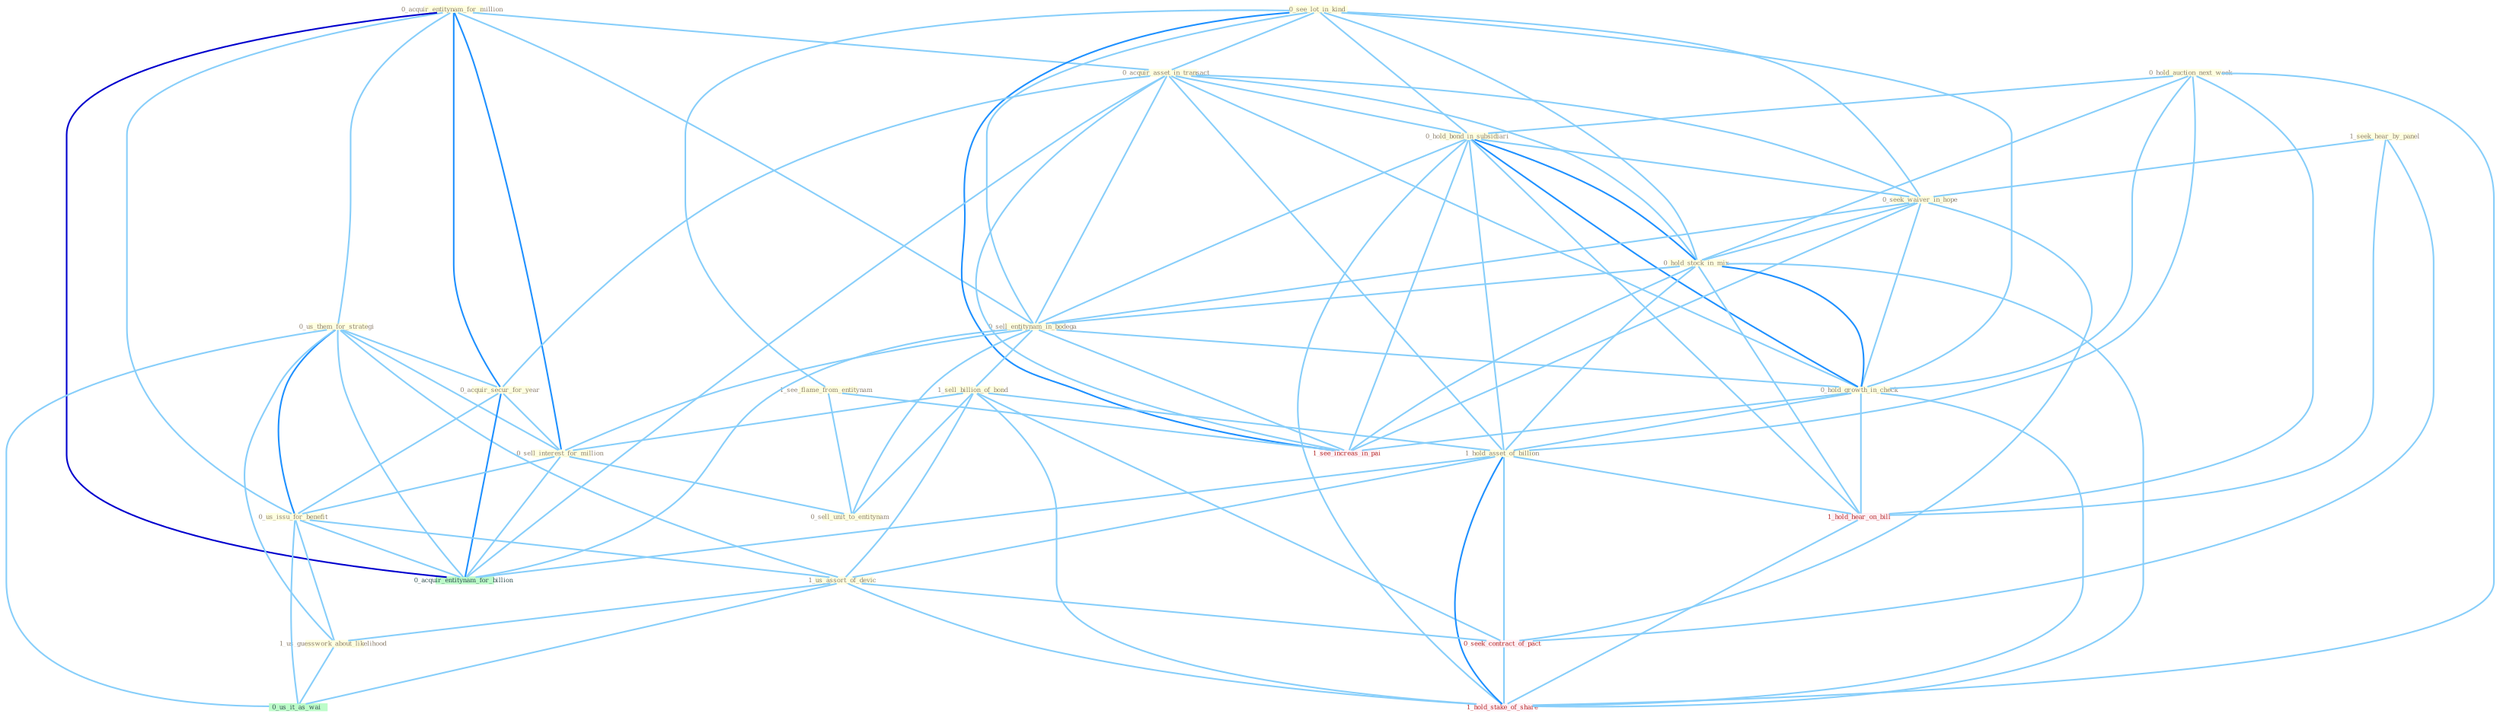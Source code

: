 Graph G{ 
    node
    [shape=polygon,style=filled,width=.5,height=.06,color="#BDFCC9",fixedsize=true,fontsize=4,
    fontcolor="#2f4f4f"];
    {node
    [color="#ffffe0", fontcolor="#8b7d6b"] "0_hold_auction_next_week " "1_seek_hear_by_panel " "0_acquir_entitynam_for_million " "0_see_lot_in_kind " "0_acquir_asset_in_transact " "0_hold_bond_in_subsidiari " "0_seek_waiver_in_hope " "1_see_flame_from_entitynam " "0_us_them_for_strategi " "0_hold_stock_in_mix " "0_sell_entitynam_in_bodega " "0_acquir_secur_for_year " "0_hold_growth_in_check " "1_sell_billion_of_bond " "0_sell_interest_for_million " "1_hold_asset_of_billion " "0_us_issu_for_benefit " "1_us_assort_of_devic " "1_us_guesswork_about_likelihood " "0_sell_unit_to_entitynam "}
{node [color="#fff0f5", fontcolor="#b22222"] "0_seek_contract_of_pact " "1_see_increas_in_pai " "1_hold_hear_on_bill " "1_hold_stake_of_share "}
edge [color="#B0E2FF"];

	"0_hold_auction_next_week " -- "0_hold_bond_in_subsidiari " [w="1", color="#87cefa" ];
	"0_hold_auction_next_week " -- "0_hold_stock_in_mix " [w="1", color="#87cefa" ];
	"0_hold_auction_next_week " -- "0_hold_growth_in_check " [w="1", color="#87cefa" ];
	"0_hold_auction_next_week " -- "1_hold_asset_of_billion " [w="1", color="#87cefa" ];
	"0_hold_auction_next_week " -- "1_hold_hear_on_bill " [w="1", color="#87cefa" ];
	"0_hold_auction_next_week " -- "1_hold_stake_of_share " [w="1", color="#87cefa" ];
	"1_seek_hear_by_panel " -- "0_seek_waiver_in_hope " [w="1", color="#87cefa" ];
	"1_seek_hear_by_panel " -- "0_seek_contract_of_pact " [w="1", color="#87cefa" ];
	"1_seek_hear_by_panel " -- "1_hold_hear_on_bill " [w="1", color="#87cefa" ];
	"0_acquir_entitynam_for_million " -- "0_acquir_asset_in_transact " [w="1", color="#87cefa" ];
	"0_acquir_entitynam_for_million " -- "0_us_them_for_strategi " [w="1", color="#87cefa" ];
	"0_acquir_entitynam_for_million " -- "0_sell_entitynam_in_bodega " [w="1", color="#87cefa" ];
	"0_acquir_entitynam_for_million " -- "0_acquir_secur_for_year " [w="2", color="#1e90ff" , len=0.8];
	"0_acquir_entitynam_for_million " -- "0_sell_interest_for_million " [w="2", color="#1e90ff" , len=0.8];
	"0_acquir_entitynam_for_million " -- "0_us_issu_for_benefit " [w="1", color="#87cefa" ];
	"0_acquir_entitynam_for_million " -- "0_acquir_entitynam_for_billion " [w="3", color="#0000cd" , len=0.6];
	"0_see_lot_in_kind " -- "0_acquir_asset_in_transact " [w="1", color="#87cefa" ];
	"0_see_lot_in_kind " -- "0_hold_bond_in_subsidiari " [w="1", color="#87cefa" ];
	"0_see_lot_in_kind " -- "0_seek_waiver_in_hope " [w="1", color="#87cefa" ];
	"0_see_lot_in_kind " -- "1_see_flame_from_entitynam " [w="1", color="#87cefa" ];
	"0_see_lot_in_kind " -- "0_hold_stock_in_mix " [w="1", color="#87cefa" ];
	"0_see_lot_in_kind " -- "0_sell_entitynam_in_bodega " [w="1", color="#87cefa" ];
	"0_see_lot_in_kind " -- "0_hold_growth_in_check " [w="1", color="#87cefa" ];
	"0_see_lot_in_kind " -- "1_see_increas_in_pai " [w="2", color="#1e90ff" , len=0.8];
	"0_acquir_asset_in_transact " -- "0_hold_bond_in_subsidiari " [w="1", color="#87cefa" ];
	"0_acquir_asset_in_transact " -- "0_seek_waiver_in_hope " [w="1", color="#87cefa" ];
	"0_acquir_asset_in_transact " -- "0_hold_stock_in_mix " [w="1", color="#87cefa" ];
	"0_acquir_asset_in_transact " -- "0_sell_entitynam_in_bodega " [w="1", color="#87cefa" ];
	"0_acquir_asset_in_transact " -- "0_acquir_secur_for_year " [w="1", color="#87cefa" ];
	"0_acquir_asset_in_transact " -- "0_hold_growth_in_check " [w="1", color="#87cefa" ];
	"0_acquir_asset_in_transact " -- "1_hold_asset_of_billion " [w="1", color="#87cefa" ];
	"0_acquir_asset_in_transact " -- "0_acquir_entitynam_for_billion " [w="1", color="#87cefa" ];
	"0_acquir_asset_in_transact " -- "1_see_increas_in_pai " [w="1", color="#87cefa" ];
	"0_hold_bond_in_subsidiari " -- "0_seek_waiver_in_hope " [w="1", color="#87cefa" ];
	"0_hold_bond_in_subsidiari " -- "0_hold_stock_in_mix " [w="2", color="#1e90ff" , len=0.8];
	"0_hold_bond_in_subsidiari " -- "0_sell_entitynam_in_bodega " [w="1", color="#87cefa" ];
	"0_hold_bond_in_subsidiari " -- "0_hold_growth_in_check " [w="2", color="#1e90ff" , len=0.8];
	"0_hold_bond_in_subsidiari " -- "1_hold_asset_of_billion " [w="1", color="#87cefa" ];
	"0_hold_bond_in_subsidiari " -- "1_see_increas_in_pai " [w="1", color="#87cefa" ];
	"0_hold_bond_in_subsidiari " -- "1_hold_hear_on_bill " [w="1", color="#87cefa" ];
	"0_hold_bond_in_subsidiari " -- "1_hold_stake_of_share " [w="1", color="#87cefa" ];
	"0_seek_waiver_in_hope " -- "0_hold_stock_in_mix " [w="1", color="#87cefa" ];
	"0_seek_waiver_in_hope " -- "0_sell_entitynam_in_bodega " [w="1", color="#87cefa" ];
	"0_seek_waiver_in_hope " -- "0_hold_growth_in_check " [w="1", color="#87cefa" ];
	"0_seek_waiver_in_hope " -- "0_seek_contract_of_pact " [w="1", color="#87cefa" ];
	"0_seek_waiver_in_hope " -- "1_see_increas_in_pai " [w="1", color="#87cefa" ];
	"1_see_flame_from_entitynam " -- "0_sell_unit_to_entitynam " [w="1", color="#87cefa" ];
	"1_see_flame_from_entitynam " -- "1_see_increas_in_pai " [w="1", color="#87cefa" ];
	"0_us_them_for_strategi " -- "0_acquir_secur_for_year " [w="1", color="#87cefa" ];
	"0_us_them_for_strategi " -- "0_sell_interest_for_million " [w="1", color="#87cefa" ];
	"0_us_them_for_strategi " -- "0_us_issu_for_benefit " [w="2", color="#1e90ff" , len=0.8];
	"0_us_them_for_strategi " -- "1_us_assort_of_devic " [w="1", color="#87cefa" ];
	"0_us_them_for_strategi " -- "1_us_guesswork_about_likelihood " [w="1", color="#87cefa" ];
	"0_us_them_for_strategi " -- "0_us_it_as_wai " [w="1", color="#87cefa" ];
	"0_us_them_for_strategi " -- "0_acquir_entitynam_for_billion " [w="1", color="#87cefa" ];
	"0_hold_stock_in_mix " -- "0_sell_entitynam_in_bodega " [w="1", color="#87cefa" ];
	"0_hold_stock_in_mix " -- "0_hold_growth_in_check " [w="2", color="#1e90ff" , len=0.8];
	"0_hold_stock_in_mix " -- "1_hold_asset_of_billion " [w="1", color="#87cefa" ];
	"0_hold_stock_in_mix " -- "1_see_increas_in_pai " [w="1", color="#87cefa" ];
	"0_hold_stock_in_mix " -- "1_hold_hear_on_bill " [w="1", color="#87cefa" ];
	"0_hold_stock_in_mix " -- "1_hold_stake_of_share " [w="1", color="#87cefa" ];
	"0_sell_entitynam_in_bodega " -- "0_hold_growth_in_check " [w="1", color="#87cefa" ];
	"0_sell_entitynam_in_bodega " -- "1_sell_billion_of_bond " [w="1", color="#87cefa" ];
	"0_sell_entitynam_in_bodega " -- "0_sell_interest_for_million " [w="1", color="#87cefa" ];
	"0_sell_entitynam_in_bodega " -- "0_sell_unit_to_entitynam " [w="1", color="#87cefa" ];
	"0_sell_entitynam_in_bodega " -- "0_acquir_entitynam_for_billion " [w="1", color="#87cefa" ];
	"0_sell_entitynam_in_bodega " -- "1_see_increas_in_pai " [w="1", color="#87cefa" ];
	"0_acquir_secur_for_year " -- "0_sell_interest_for_million " [w="1", color="#87cefa" ];
	"0_acquir_secur_for_year " -- "0_us_issu_for_benefit " [w="1", color="#87cefa" ];
	"0_acquir_secur_for_year " -- "0_acquir_entitynam_for_billion " [w="2", color="#1e90ff" , len=0.8];
	"0_hold_growth_in_check " -- "1_hold_asset_of_billion " [w="1", color="#87cefa" ];
	"0_hold_growth_in_check " -- "1_see_increas_in_pai " [w="1", color="#87cefa" ];
	"0_hold_growth_in_check " -- "1_hold_hear_on_bill " [w="1", color="#87cefa" ];
	"0_hold_growth_in_check " -- "1_hold_stake_of_share " [w="1", color="#87cefa" ];
	"1_sell_billion_of_bond " -- "0_sell_interest_for_million " [w="1", color="#87cefa" ];
	"1_sell_billion_of_bond " -- "1_hold_asset_of_billion " [w="1", color="#87cefa" ];
	"1_sell_billion_of_bond " -- "1_us_assort_of_devic " [w="1", color="#87cefa" ];
	"1_sell_billion_of_bond " -- "0_sell_unit_to_entitynam " [w="1", color="#87cefa" ];
	"1_sell_billion_of_bond " -- "0_seek_contract_of_pact " [w="1", color="#87cefa" ];
	"1_sell_billion_of_bond " -- "1_hold_stake_of_share " [w="1", color="#87cefa" ];
	"0_sell_interest_for_million " -- "0_us_issu_for_benefit " [w="1", color="#87cefa" ];
	"0_sell_interest_for_million " -- "0_sell_unit_to_entitynam " [w="1", color="#87cefa" ];
	"0_sell_interest_for_million " -- "0_acquir_entitynam_for_billion " [w="1", color="#87cefa" ];
	"1_hold_asset_of_billion " -- "1_us_assort_of_devic " [w="1", color="#87cefa" ];
	"1_hold_asset_of_billion " -- "0_seek_contract_of_pact " [w="1", color="#87cefa" ];
	"1_hold_asset_of_billion " -- "0_acquir_entitynam_for_billion " [w="1", color="#87cefa" ];
	"1_hold_asset_of_billion " -- "1_hold_hear_on_bill " [w="1", color="#87cefa" ];
	"1_hold_asset_of_billion " -- "1_hold_stake_of_share " [w="2", color="#1e90ff" , len=0.8];
	"0_us_issu_for_benefit " -- "1_us_assort_of_devic " [w="1", color="#87cefa" ];
	"0_us_issu_for_benefit " -- "1_us_guesswork_about_likelihood " [w="1", color="#87cefa" ];
	"0_us_issu_for_benefit " -- "0_us_it_as_wai " [w="1", color="#87cefa" ];
	"0_us_issu_for_benefit " -- "0_acquir_entitynam_for_billion " [w="1", color="#87cefa" ];
	"1_us_assort_of_devic " -- "1_us_guesswork_about_likelihood " [w="1", color="#87cefa" ];
	"1_us_assort_of_devic " -- "0_seek_contract_of_pact " [w="1", color="#87cefa" ];
	"1_us_assort_of_devic " -- "0_us_it_as_wai " [w="1", color="#87cefa" ];
	"1_us_assort_of_devic " -- "1_hold_stake_of_share " [w="1", color="#87cefa" ];
	"1_us_guesswork_about_likelihood " -- "0_us_it_as_wai " [w="1", color="#87cefa" ];
	"0_seek_contract_of_pact " -- "1_hold_stake_of_share " [w="1", color="#87cefa" ];
	"1_hold_hear_on_bill " -- "1_hold_stake_of_share " [w="1", color="#87cefa" ];
}